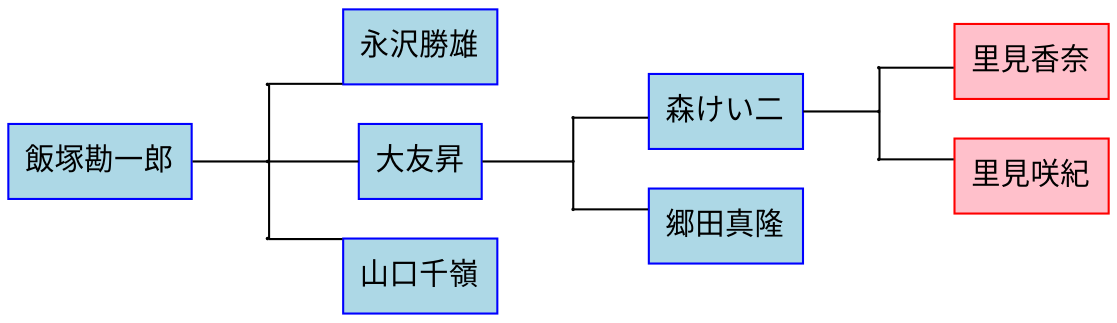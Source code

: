 graph "ShogiPlayers9" {
graph [charset="UTF-8", rankdir="LR", splines="ortho"]
node [fontname="Sans", shape="record"]



// Attributes




// Persons
pro_21 [color="blue", fillcolor="lightblue", label=" 永沢勝雄", style="filled"]
pro_62 [color="blue", fillcolor="lightblue", label=" 大友昇", style="filled"]
pro_81 [color="blue", fillcolor="lightblue", label=" 山口千嶺", style="filled"]
pro_100 [color="blue", fillcolor="lightblue", label=" 森けい二", style="filled"]
pro_195 [color="blue", fillcolor="lightblue", label=" 郷田真隆", style="filled"]
lady_33 [color="red", fillcolor="pink", label=" 里見香奈", style="filled"]
lady_56 [color="red", fillcolor="pink", label=" 里見咲紀", style="filled"]
extra_9 [color="blue", fillcolor="lightblue", label=" 飯塚勘一郎", style="filled"]

// Generations


// Families
f0_c0 [height="0.01", shape="point", width="0.01"]
f0_c1 [height="0.01", shape="point", width="0.01"]
f0_c2 [height="0.01", shape="point", width="0.01"]
{rank=same; f0_c0 -- f0_c1 -- f0_c2}
pro_62 -- f0_c1
f0_c0 -- pro_100
f0_c2 -- pro_195
f1_c0 [height="0.01", shape="point", width="0.01"]
f1_c1 [height="0.01", shape="point", width="0.01"]
f1_c2 [height="0.01", shape="point", width="0.01"]
{rank=same; f1_c0 -- f1_c1 -- f1_c2}
pro_100 -- f1_c1
f1_c0 -- lady_33
f1_c2 -- lady_56
f2_c0 [height="0.01", shape="point", width="0.01"]
f2_c1 [height="0.01", shape="point", width="0.01"]
f2_c2 [height="0.01", shape="point", width="0.01"]
{rank=same; f2_c0 -- f2_c1 -- f2_c2}
extra_9 -- f2_c1
f2_c0 -- pro_21
f2_c1 -- pro_62
f2_c2 -- pro_81

}
